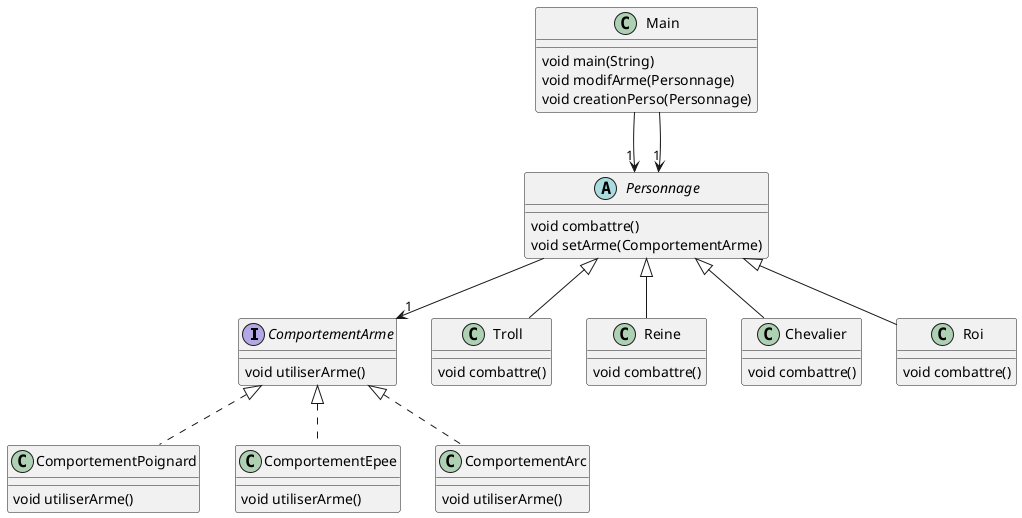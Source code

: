 
@startuml

' definitions
' -----------

' package "aventure"
interface ComportementArme
class Troll
class ComportementPoignard
class Reine
class ComportementEpee
class Main
class Chevalier
class Roi
class ComportementArc
abstract Personnage
' end package

' content
' -------

' ComportementPoignard:
ComportementArme <|.. ComportementPoignard
ComportementPoignard : void utiliserArme()

' Roi:
Personnage <|-- Roi
Roi : void combattre()

' Main:
Main --> "1" Personnage
Main --> "1" Personnage
Main : void main(String)
Main : void modifArme(Personnage)
Main : void creationPerso(Personnage)

' ComportementEpee:
ComportementArme <|.. ComportementEpee
ComportementEpee : void utiliserArme()

' Personnage:
Personnage --> "1" ComportementArme
Personnage : void combattre()
Personnage : void setArme(ComportementArme)

' Troll:
Personnage <|-- Troll
Troll : void combattre()

' Chevalier:
Personnage <|-- Chevalier
Chevalier : void combattre()

' Reine:
Personnage <|-- Reine
Reine : void combattre()

' ComportementArc:
ComportementArme <|.. ComportementArc
ComportementArc : void utiliserArme()

' ComportementArme:
ComportementArme : void utiliserArme()

@enduml
